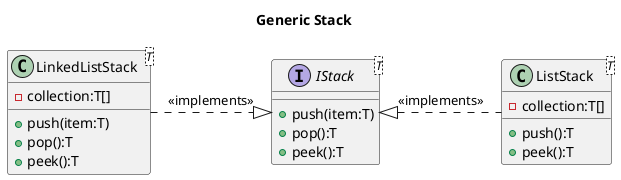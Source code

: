 @startuml
title Generic Stack

interface IStack<T>{
    +push(item:T)
    +pop():T
    +peek():T
}

class LinkedListStack<T>{
    -collection:T[]
    +push(item:T)
    +pop():T
    +peek():T
}

class ListStack<T>{
    -collection:T[]
    +push():T
    +peek():T
}

ListStack -.l-|> IStack : <<implements>>
LinkedListStack -.r-|> IStack : <<implements>>

@enduml